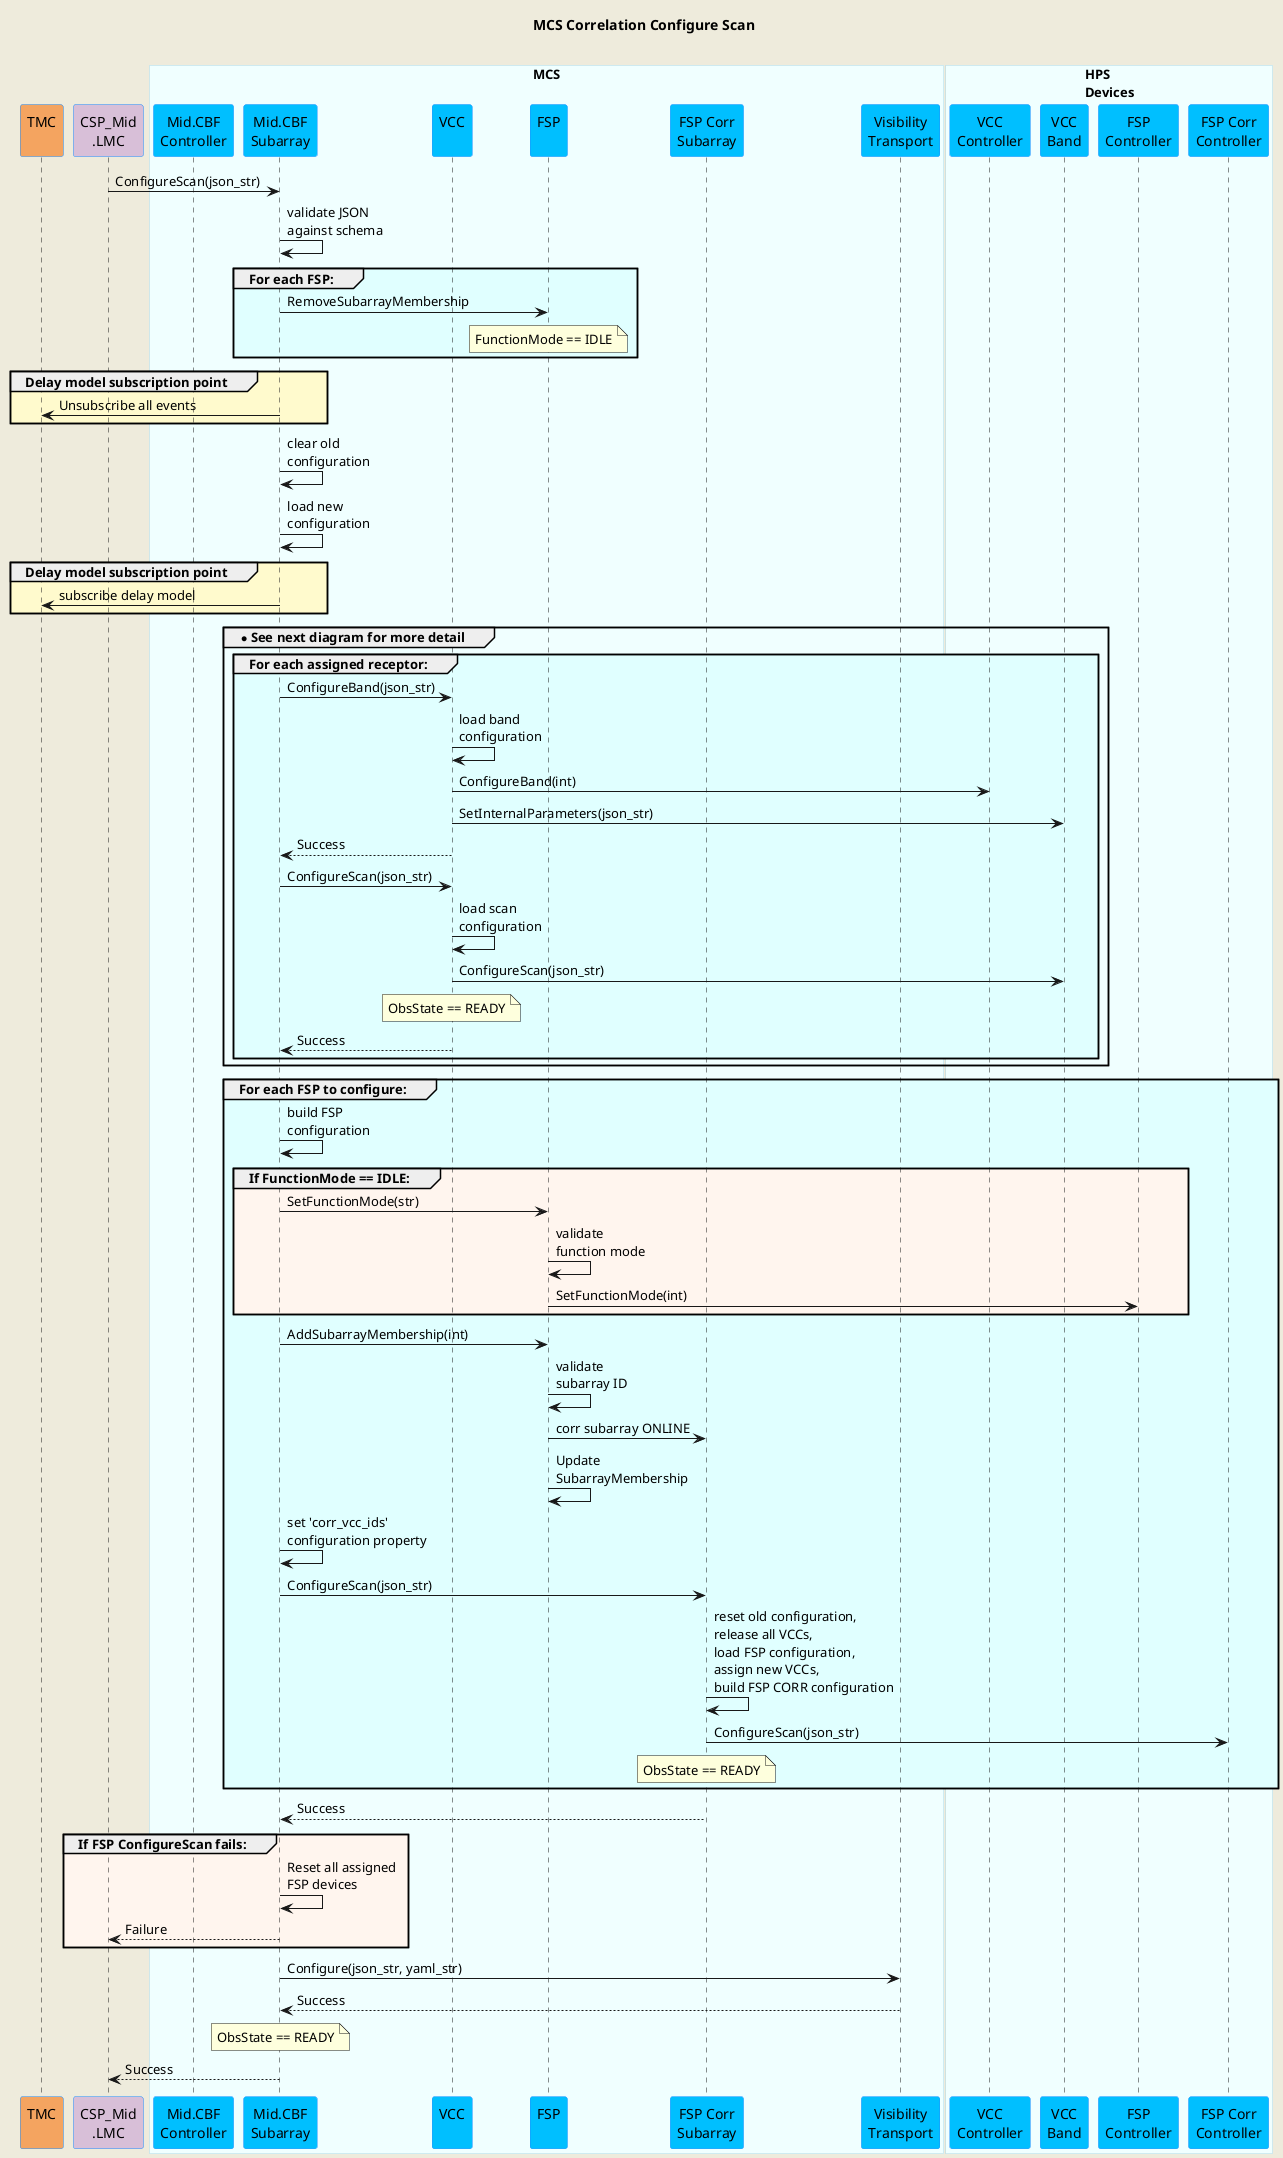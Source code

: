 @startuml
'https://plantuml.com/sequence-diagram

skinparam backgroundColor #EEEBDC
skinparam sequence {
ParticipantBorderColor DodgerBlue
ParticipantBackgroundColor DeepSkyBlue
ActorBorderColor DarkGreen
ActorBackgroundColor Green
BoxBorderColor LightBlue
BoxBackgroundColor #F0FFFF
}

title MCS Correlation Configure Scan\n

participant "TMC\n" as tmc #SandyBrown
participant "CSP_Mid\n.LMC" as lmc #Thistle

box "MCS"
participant "Mid.CBF\nController" as controller
participant "Mid.CBF\nSubarray" as subarray
participant "VCC\n" as vcc
participant "FSP\n" as fsp
participant "FSP Corr\nSubarray" as fspcorr
participant "Visibility\nTransport" as vis_trans
end box

box "HPS\nDevices" 
participant "VCC\nController" as vcc_cont
participant "VCC\nBand" as vcc_band
participant "FSP\nController" as fsp_cont
participant "FSP Corr\nController" as fspcorr_cont
end box

lmc         -> subarray     : ConfigureScan(json_str)
subarray    -> subarray     : validate JSON\nagainst schema

group #LightCyan For each FSP:
    subarray    -> fsp          : RemoveSubarrayMembership
    note over fsp               : FunctionMode == IDLE
end group

group #LemonChiffon Delay model subscription point
    subarray    -> tmc          : Unsubscribe all events
end group

subarray    -> subarray     : clear old\nconfiguration
subarray    -> subarray     : load new\nconfiguration

group #LemonChiffon Delay model subscription point
    subarray    -> tmc          : subscribe delay model
end group

group  *See next diagram for more detail

    group #LightCyan For each assigned receptor:
        subarray    -> vcc          : ConfigureBand(json_str)
        vcc         -> vcc          : load band\nconfiguration
        vcc         -> vcc_cont     : ConfigureBand(int)
        vcc         -> vcc_band     : SetInternalParameters(json_str)
        subarray   <-- vcc          : Success
        subarray    -> vcc          : ConfigureScan(json_str)
        vcc         -> vcc          : load scan\nconfiguration
        vcc         -> vcc_band     : ConfigureScan(json_str)
        note over vcc               : ObsState == READY
        subarray   <-- vcc          : Success
    end group

end group

group #LightCyan For each FSP to configure:
    subarray    -> subarray     : build FSP\nconfiguration

    group #SeaShell If FunctionMode == IDLE:
        subarray    -> fsp          : SetFunctionMode(str)
        fsp         -> fsp          : validate\nfunction mode
        fsp         -> fsp_cont     : SetFunctionMode(int)
    end group

    subarray    -> fsp          : AddSubarrayMembership(int)
    fsp         -> fsp          : validate\nsubarray ID
    fsp         -> fspcorr      : corr subarray ONLINE
    fsp         -> fsp          : Update\nSubarrayMembership

    subarray    -> subarray     : set 'corr_vcc_ids'\nconfiguration property
    subarray    -> fspcorr      : ConfigureScan(json_str)
    fspcorr     -> fspcorr      : reset old configuration,\nrelease all VCCs,\nload FSP configuration,\nassign new VCCs,\nbuild FSP CORR configuration
    fspcorr     -> fspcorr_cont : ConfigureScan(json_str)
    note over fspcorr           : ObsState == READY
end group

subarray   <-- fspcorr      : Success

group #SeaShell If FSP ConfigureScan fails:
    subarray    -> subarray     : Reset all assigned\nFSP devices
    lmc         <-- subarray    : Failure
end group

subarray    -> vis_trans    : Configure(json_str, yaml_str)
subarray   <-- vis_trans    : Success

note over subarray          : ObsState == READY
lmc        <-- subarray     : Success

@enduml